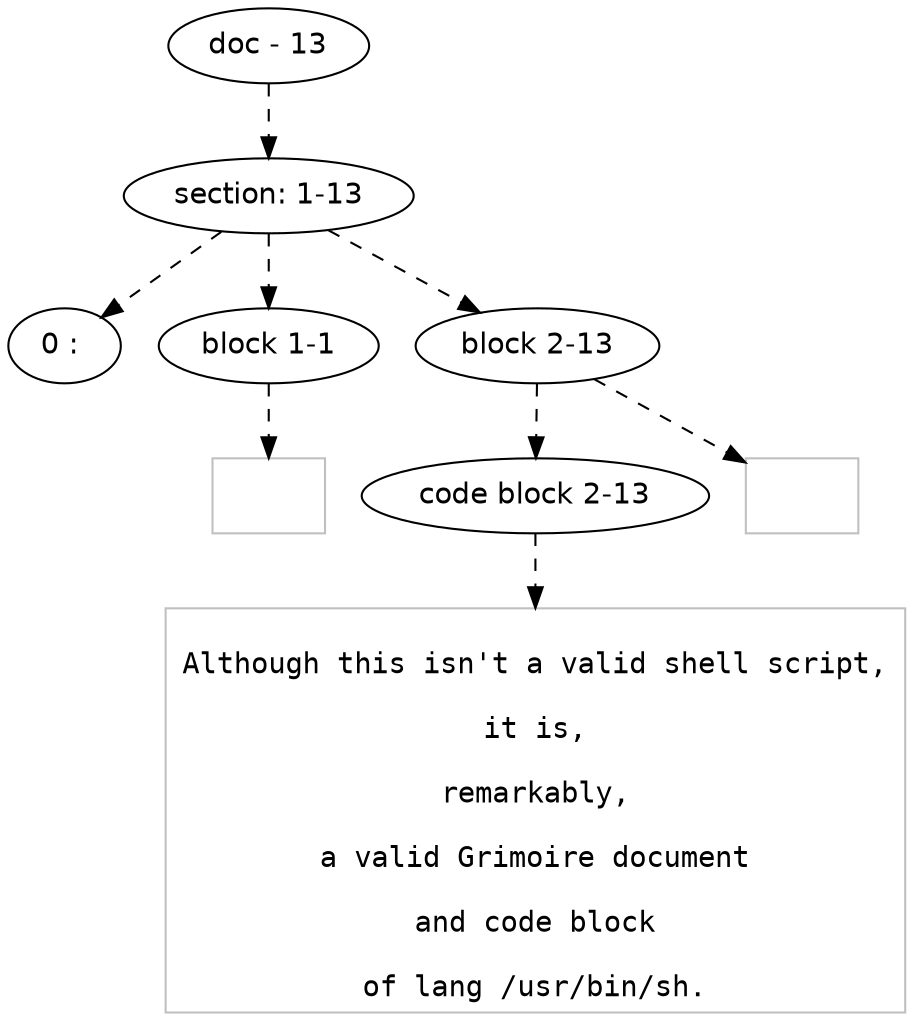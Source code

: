 digraph hierarchy {

node [fontname=Helvetica]
edge [style=dashed]

doc_0 [label="doc - 13"]


doc_0 -> { section_1}
{rank=same; section_1}

section_1 [label="section: 1-13"]


section_1 -> { header_2 block_3 block_4}
{rank=same; header_2 block_3 block_4}

header_2 [label="0 : "]

block_3 [label="block 1-1"]

block_4 [label="block 2-13"]



block_3 -> leaf_5
leaf_5  [color=Gray,shape=rectangle,fontname=Inconsolata,label=""]
block_4 -> { codeblock_6}
{rank=same; codeblock_6}

codeblock_6 [label="code block 2-13"]



codeblock_6 -> leaf_7
leaf_7  [color=Gray,shape=rectangle,fontname=Inconsolata,label="
Although this isn't a valid shell script,

it is,

remarkably,

a valid Grimoire document

and code block

of lang /usr/bin/sh.
"]

block_4 -> leaf_8
leaf_8  [color=Gray,shape=rectangle,fontname=Inconsolata,label=""]

}
